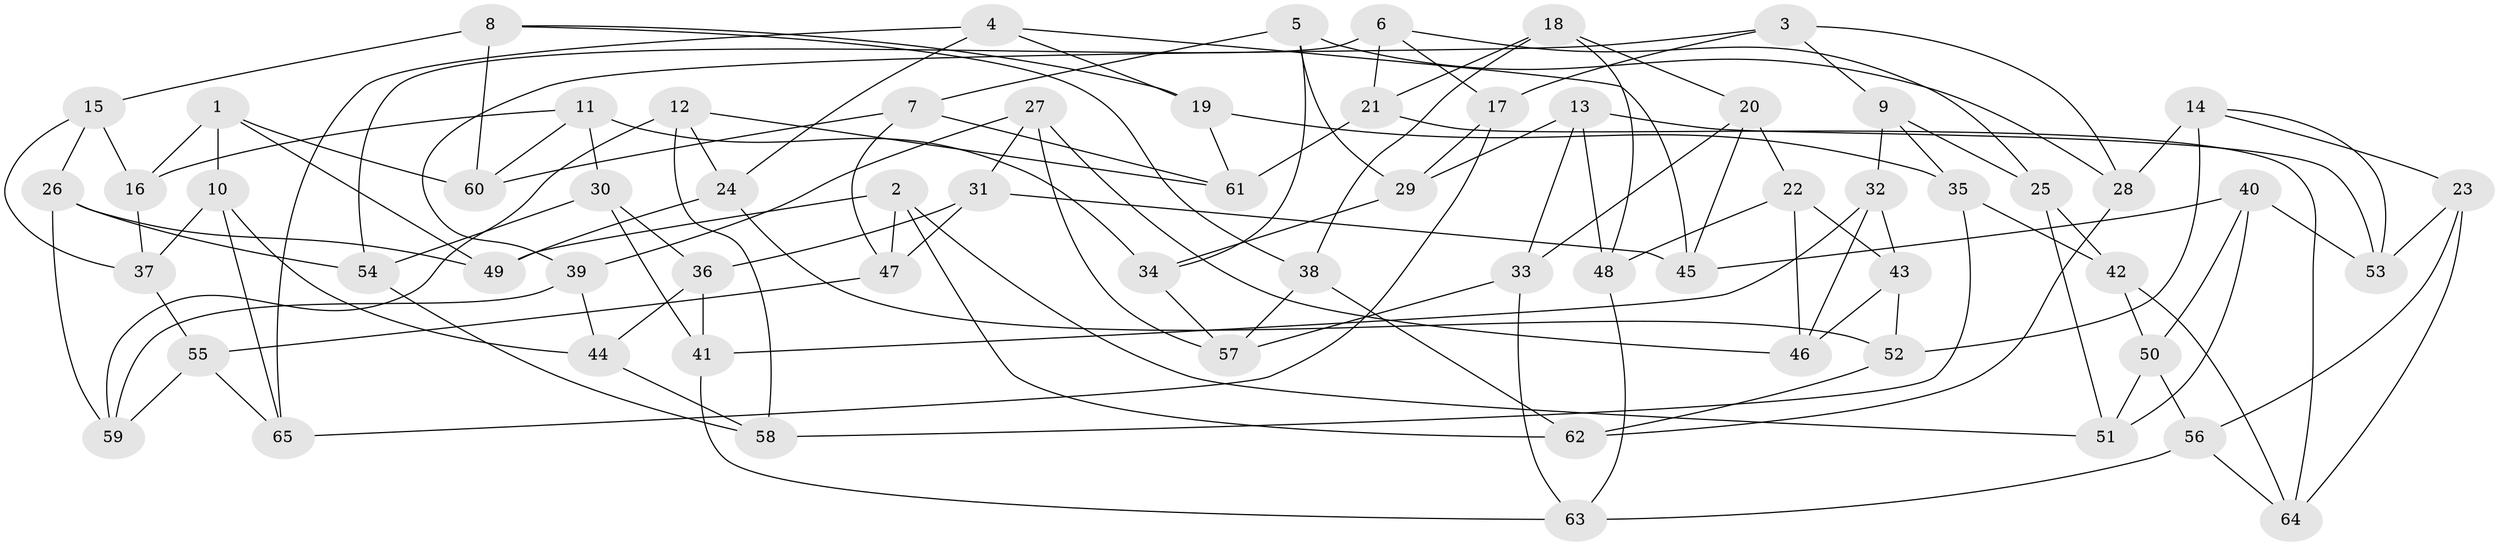 // Generated by graph-tools (version 1.1) at 2025/26/03/09/25 03:26:54]
// undirected, 65 vertices, 130 edges
graph export_dot {
graph [start="1"]
  node [color=gray90,style=filled];
  1;
  2;
  3;
  4;
  5;
  6;
  7;
  8;
  9;
  10;
  11;
  12;
  13;
  14;
  15;
  16;
  17;
  18;
  19;
  20;
  21;
  22;
  23;
  24;
  25;
  26;
  27;
  28;
  29;
  30;
  31;
  32;
  33;
  34;
  35;
  36;
  37;
  38;
  39;
  40;
  41;
  42;
  43;
  44;
  45;
  46;
  47;
  48;
  49;
  50;
  51;
  52;
  53;
  54;
  55;
  56;
  57;
  58;
  59;
  60;
  61;
  62;
  63;
  64;
  65;
  1 -- 10;
  1 -- 16;
  1 -- 49;
  1 -- 60;
  2 -- 51;
  2 -- 49;
  2 -- 47;
  2 -- 62;
  3 -- 17;
  3 -- 28;
  3 -- 9;
  3 -- 39;
  4 -- 65;
  4 -- 19;
  4 -- 45;
  4 -- 24;
  5 -- 28;
  5 -- 34;
  5 -- 29;
  5 -- 7;
  6 -- 21;
  6 -- 54;
  6 -- 25;
  6 -- 17;
  7 -- 60;
  7 -- 61;
  7 -- 47;
  8 -- 19;
  8 -- 38;
  8 -- 60;
  8 -- 15;
  9 -- 35;
  9 -- 32;
  9 -- 25;
  10 -- 65;
  10 -- 37;
  10 -- 44;
  11 -- 30;
  11 -- 16;
  11 -- 60;
  11 -- 34;
  12 -- 61;
  12 -- 24;
  12 -- 59;
  12 -- 58;
  13 -- 53;
  13 -- 29;
  13 -- 33;
  13 -- 48;
  14 -- 53;
  14 -- 23;
  14 -- 52;
  14 -- 28;
  15 -- 16;
  15 -- 37;
  15 -- 26;
  16 -- 37;
  17 -- 29;
  17 -- 65;
  18 -- 21;
  18 -- 48;
  18 -- 38;
  18 -- 20;
  19 -- 61;
  19 -- 35;
  20 -- 33;
  20 -- 45;
  20 -- 22;
  21 -- 64;
  21 -- 61;
  22 -- 48;
  22 -- 43;
  22 -- 46;
  23 -- 53;
  23 -- 56;
  23 -- 64;
  24 -- 52;
  24 -- 49;
  25 -- 51;
  25 -- 42;
  26 -- 49;
  26 -- 59;
  26 -- 54;
  27 -- 46;
  27 -- 31;
  27 -- 57;
  27 -- 39;
  28 -- 62;
  29 -- 34;
  30 -- 41;
  30 -- 36;
  30 -- 54;
  31 -- 47;
  31 -- 45;
  31 -- 36;
  32 -- 41;
  32 -- 46;
  32 -- 43;
  33 -- 57;
  33 -- 63;
  34 -- 57;
  35 -- 58;
  35 -- 42;
  36 -- 44;
  36 -- 41;
  37 -- 55;
  38 -- 57;
  38 -- 62;
  39 -- 44;
  39 -- 59;
  40 -- 53;
  40 -- 51;
  40 -- 45;
  40 -- 50;
  41 -- 63;
  42 -- 64;
  42 -- 50;
  43 -- 46;
  43 -- 52;
  44 -- 58;
  47 -- 55;
  48 -- 63;
  50 -- 51;
  50 -- 56;
  52 -- 62;
  54 -- 58;
  55 -- 59;
  55 -- 65;
  56 -- 63;
  56 -- 64;
}
